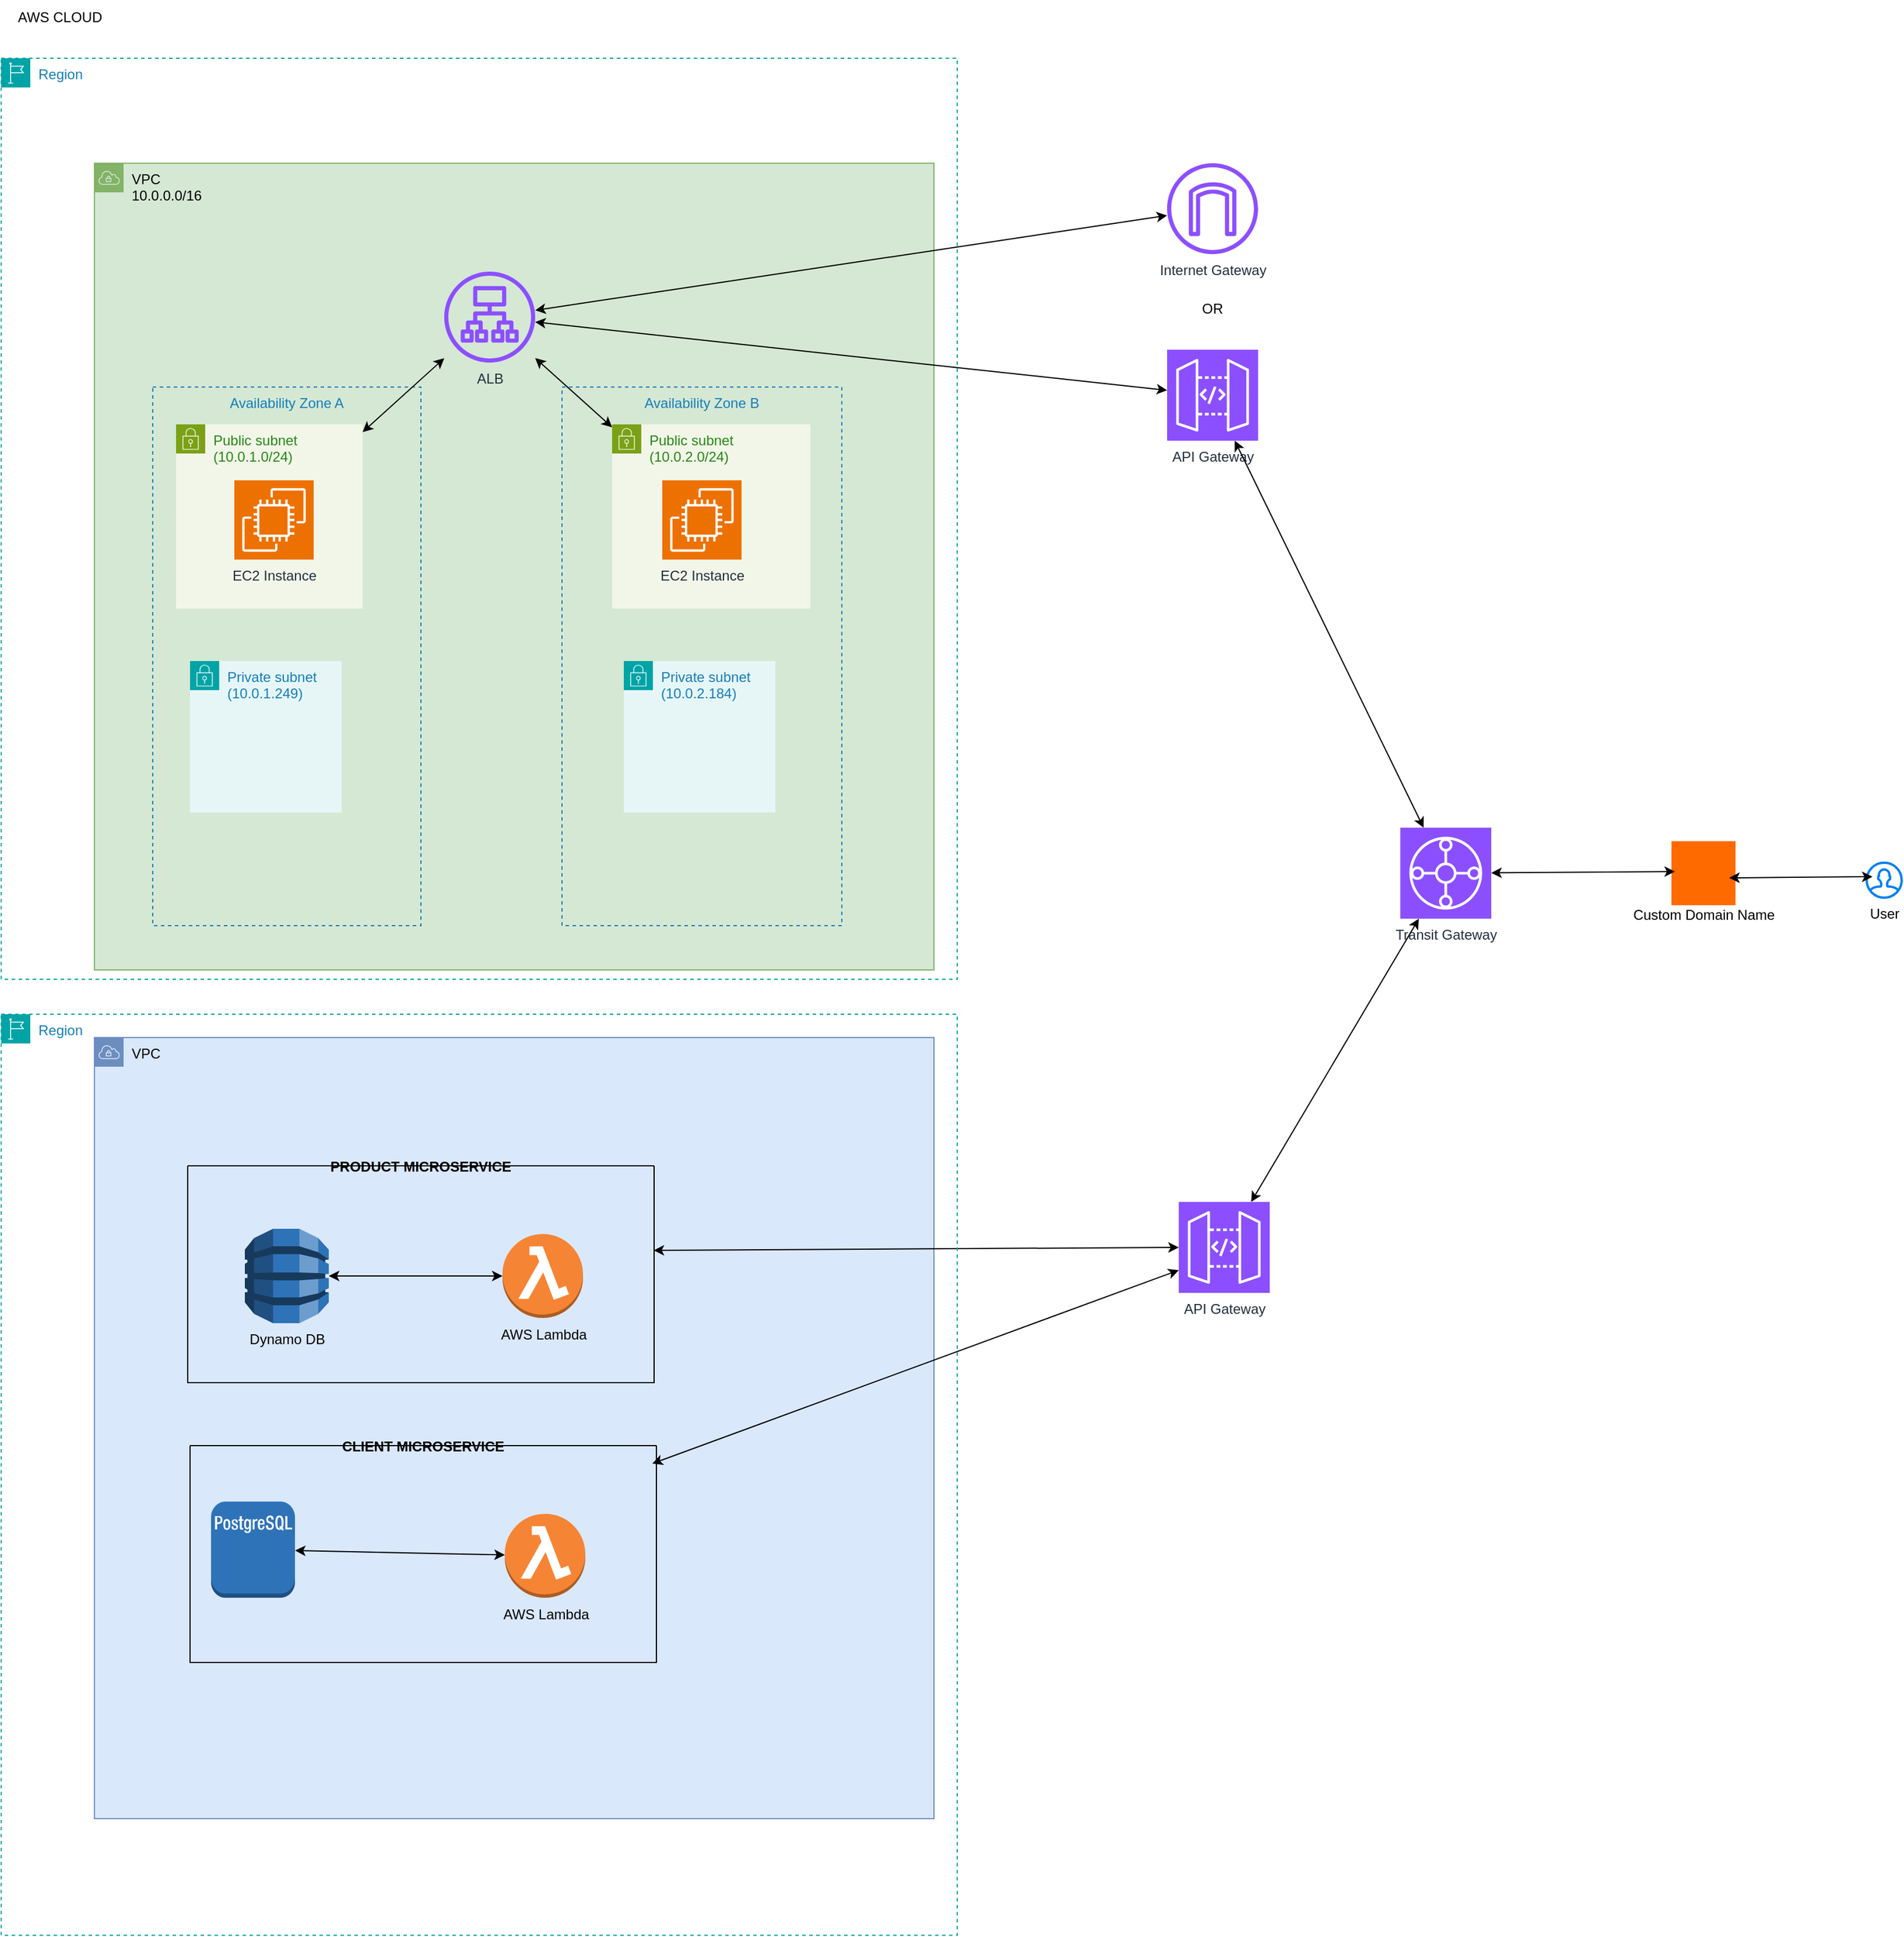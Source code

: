 <mxfile version="26.0.6">
  <diagram name="Page-1" id="mbNjazvtYqIPkuU_O06Q">
    <mxGraphModel dx="1706" dy="846" grid="1" gridSize="10" guides="1" tooltips="1" connect="1" arrows="1" fold="1" page="1" pageScale="1" pageWidth="827" pageHeight="1169" math="0" shadow="0">
      <root>
        <mxCell id="0" />
        <mxCell id="1" parent="0" />
        <mxCell id="cIPQt_YIDwhb82reh5Z3-31" value="VPC" style="sketch=0;outlineConnect=0;html=1;whiteSpace=wrap;fontSize=12;fontStyle=0;shape=mxgraph.aws4.group;grIcon=mxgraph.aws4.group_vpc;strokeColor=#6c8ebf;fillColor=#dae8fc;verticalAlign=top;align=left;spacingLeft=30;dashed=0;" parent="1" vertex="1">
          <mxGeometry x="90" y="1090" width="720" height="670" as="geometry" />
        </mxCell>
        <mxCell id="cIPQt_YIDwhb82reh5Z3-12" value="Region" style="points=[[0,0],[0.25,0],[0.5,0],[0.75,0],[1,0],[1,0.25],[1,0.5],[1,0.75],[1,1],[0.75,1],[0.5,1],[0.25,1],[0,1],[0,0.75],[0,0.5],[0,0.25]];outlineConnect=0;gradientColor=none;html=1;whiteSpace=wrap;fontSize=12;fontStyle=0;container=1;pointerEvents=0;collapsible=0;recursiveResize=0;shape=mxgraph.aws4.group;grIcon=mxgraph.aws4.group_region;strokeColor=#00A4A6;fillColor=none;verticalAlign=top;align=left;spacingLeft=30;fontColor=#147EBA;dashed=1;" parent="1" vertex="1">
          <mxGeometry x="10" y="250" width="820" height="790" as="geometry" />
        </mxCell>
        <mxCell id="cIPQt_YIDwhb82reh5Z3-10" value="VPC&lt;div&gt;10.0.0.0/16&lt;/div&gt;" style="sketch=0;outlineConnect=0;html=1;whiteSpace=wrap;fontSize=12;fontStyle=0;shape=mxgraph.aws4.group;grIcon=mxgraph.aws4.group_vpc;verticalAlign=top;align=left;spacingLeft=30;dashed=0;fillColor=#d5e8d4;strokeColor=#82b366;" parent="1" vertex="1">
          <mxGeometry x="90" y="340" width="720" height="692" as="geometry" />
        </mxCell>
        <mxCell id="cIPQt_YIDwhb82reh5Z3-7" value="Availability Zone B" style="fillColor=none;strokeColor=#147EBA;dashed=1;verticalAlign=top;fontStyle=0;fontColor=#147EBA;whiteSpace=wrap;html=1;" parent="1" vertex="1">
          <mxGeometry x="491" y="532" width="240" height="462" as="geometry" />
        </mxCell>
        <mxCell id="cIPQt_YIDwhb82reh5Z3-6" value="Availability Zone A" style="fillColor=none;strokeColor=#147EBA;dashed=1;verticalAlign=top;fontStyle=0;fontColor=#147EBA;whiteSpace=wrap;html=1;" parent="1" vertex="1">
          <mxGeometry x="140" y="532" width="230" height="462" as="geometry" />
        </mxCell>
        <mxCell id="cIPQt_YIDwhb82reh5Z3-8" value="Public subnet&lt;div&gt;(10.0.1.0/24)&lt;/div&gt;" style="points=[[0,0],[0.25,0],[0.5,0],[0.75,0],[1,0],[1,0.25],[1,0.5],[1,0.75],[1,1],[0.75,1],[0.5,1],[0.25,1],[0,1],[0,0.75],[0,0.5],[0,0.25]];outlineConnect=0;gradientColor=none;html=1;whiteSpace=wrap;fontSize=12;fontStyle=0;container=1;pointerEvents=0;collapsible=0;recursiveResize=0;shape=mxgraph.aws4.group;grIcon=mxgraph.aws4.group_security_group;grStroke=0;strokeColor=#7AA116;fillColor=#F2F6E8;verticalAlign=top;align=left;spacingLeft=30;fontColor=#248814;dashed=0;" parent="1" vertex="1">
          <mxGeometry x="160" y="564" width="160" height="158" as="geometry" />
        </mxCell>
        <mxCell id="cIPQt_YIDwhb82reh5Z3-9" value="Public subnet&lt;div&gt;(10.0.2.0/24)&lt;br&gt;&lt;/div&gt;" style="points=[[0,0],[0.25,0],[0.5,0],[0.75,0],[1,0],[1,0.25],[1,0.5],[1,0.75],[1,1],[0.75,1],[0.5,1],[0.25,1],[0,1],[0,0.75],[0,0.5],[0,0.25]];outlineConnect=0;gradientColor=none;html=1;whiteSpace=wrap;fontSize=12;fontStyle=0;container=1;pointerEvents=0;collapsible=0;recursiveResize=0;shape=mxgraph.aws4.group;grIcon=mxgraph.aws4.group_security_group;grStroke=0;strokeColor=#7AA116;fillColor=#F2F6E8;verticalAlign=top;align=left;spacingLeft=30;fontColor=#248814;dashed=0;" parent="1" vertex="1">
          <mxGeometry x="534" y="564" width="170" height="158" as="geometry" />
        </mxCell>
        <mxCell id="cIPQt_YIDwhb82reh5Z3-5" value="EC2 Instance" style="sketch=0;points=[[0,0,0],[0.25,0,0],[0.5,0,0],[0.75,0,0],[1,0,0],[0,1,0],[0.25,1,0],[0.5,1,0],[0.75,1,0],[1,1,0],[0,0.25,0],[0,0.5,0],[0,0.75,0],[1,0.25,0],[1,0.5,0],[1,0.75,0]];outlineConnect=0;fontColor=#232F3E;fillColor=#ED7100;strokeColor=#ffffff;dashed=0;verticalLabelPosition=bottom;verticalAlign=top;align=center;html=1;fontSize=12;fontStyle=0;aspect=fixed;shape=mxgraph.aws4.resourceIcon;resIcon=mxgraph.aws4.ec2;" parent="cIPQt_YIDwhb82reh5Z3-9" vertex="1">
          <mxGeometry x="43" y="48" width="68" height="68" as="geometry" />
        </mxCell>
        <mxCell id="cIPQt_YIDwhb82reh5Z3-3" value="EC2 Instance" style="sketch=0;points=[[0,0,0],[0.25,0,0],[0.5,0,0],[0.75,0,0],[1,0,0],[0,1,0],[0.25,1,0],[0.5,1,0],[0.75,1,0],[1,1,0],[0,0.25,0],[0,0.5,0],[0,0.75,0],[1,0.25,0],[1,0.5,0],[1,0.75,0]];outlineConnect=0;fontColor=#232F3E;fillColor=#ED7100;strokeColor=#ffffff;dashed=0;verticalLabelPosition=bottom;verticalAlign=top;align=center;html=1;fontSize=12;fontStyle=0;aspect=fixed;shape=mxgraph.aws4.resourceIcon;resIcon=mxgraph.aws4.ec2;" parent="1" vertex="1">
          <mxGeometry x="210" y="612" width="68" height="68" as="geometry" />
        </mxCell>
        <mxCell id="cIPQt_YIDwhb82reh5Z3-16" value="Private subnet&lt;div&gt;(10.0.1.249)&lt;/div&gt;" style="points=[[0,0],[0.25,0],[0.5,0],[0.75,0],[1,0],[1,0.25],[1,0.5],[1,0.75],[1,1],[0.75,1],[0.5,1],[0.25,1],[0,1],[0,0.75],[0,0.5],[0,0.25]];outlineConnect=0;gradientColor=none;html=1;whiteSpace=wrap;fontSize=12;fontStyle=0;container=1;pointerEvents=0;collapsible=0;recursiveResize=0;shape=mxgraph.aws4.group;grIcon=mxgraph.aws4.group_security_group;grStroke=0;strokeColor=#00A4A6;fillColor=#E6F6F7;verticalAlign=top;align=left;spacingLeft=30;fontColor=#147EBA;dashed=0;" parent="1" vertex="1">
          <mxGeometry x="172" y="767" width="130" height="130" as="geometry" />
        </mxCell>
        <mxCell id="cIPQt_YIDwhb82reh5Z3-17" value="Private subnet&lt;div&gt;(10.0.2.184)&lt;br&gt;&lt;/div&gt;" style="points=[[0,0],[0.25,0],[0.5,0],[0.75,0],[1,0],[1,0.25],[1,0.5],[1,0.75],[1,1],[0.75,1],[0.5,1],[0.25,1],[0,1],[0,0.75],[0,0.5],[0,0.25]];outlineConnect=0;gradientColor=none;html=1;whiteSpace=wrap;fontSize=12;fontStyle=0;container=1;pointerEvents=0;collapsible=0;recursiveResize=0;shape=mxgraph.aws4.group;grIcon=mxgraph.aws4.group_security_group;grStroke=0;strokeColor=#00A4A6;fillColor=#E6F6F7;verticalAlign=top;align=left;spacingLeft=30;fontColor=#147EBA;dashed=0;" parent="1" vertex="1">
          <mxGeometry x="544" y="767" width="130" height="130" as="geometry" />
        </mxCell>
        <mxCell id="cIPQt_YIDwhb82reh5Z3-18" value="ALB" style="sketch=0;outlineConnect=0;fontColor=#232F3E;gradientColor=none;fillColor=#8C4FFF;strokeColor=none;dashed=0;verticalLabelPosition=bottom;verticalAlign=top;align=center;html=1;fontSize=12;fontStyle=0;aspect=fixed;pointerEvents=1;shape=mxgraph.aws4.application_load_balancer;" parent="1" vertex="1">
          <mxGeometry x="390" y="433" width="78" height="78" as="geometry" />
        </mxCell>
        <mxCell id="cIPQt_YIDwhb82reh5Z3-20" value="" style="endArrow=classic;startArrow=classic;html=1;rounded=0;" parent="1" source="cIPQt_YIDwhb82reh5Z3-18" edge="1" target="cIPQt_YIDwhb82reh5Z3-28">
          <mxGeometry width="50" height="50" relative="1" as="geometry">
            <mxPoint x="610" y="772" as="sourcePoint" />
            <mxPoint x="429" y="377.999" as="targetPoint" />
          </mxGeometry>
        </mxCell>
        <mxCell id="cIPQt_YIDwhb82reh5Z3-23" value="" style="endArrow=classic;startArrow=classic;html=1;rounded=0;" parent="1" source="cIPQt_YIDwhb82reh5Z3-18" target="cIPQt_YIDwhb82reh5Z3-8" edge="1">
          <mxGeometry width="50" height="50" relative="1" as="geometry">
            <mxPoint x="370" y="663" as="sourcePoint" />
            <mxPoint x="390" y="645" as="targetPoint" />
          </mxGeometry>
        </mxCell>
        <mxCell id="cIPQt_YIDwhb82reh5Z3-24" value="" style="endArrow=classic;startArrow=classic;html=1;rounded=0;" parent="1" source="cIPQt_YIDwhb82reh5Z3-18" target="cIPQt_YIDwhb82reh5Z3-9" edge="1">
          <mxGeometry width="50" height="50" relative="1" as="geometry">
            <mxPoint x="400" y="628" as="sourcePoint" />
            <mxPoint x="330" y="639" as="targetPoint" />
          </mxGeometry>
        </mxCell>
        <mxCell id="cIPQt_YIDwhb82reh5Z3-26" value="AWS CLOUD" style="text;html=1;align=center;verticalAlign=middle;resizable=0;points=[];autosize=1;strokeColor=none;fillColor=none;" parent="1" vertex="1">
          <mxGeometry x="10" y="200" width="100" height="30" as="geometry" />
        </mxCell>
        <mxCell id="cIPQt_YIDwhb82reh5Z3-28" value="Internet Gateway" style="sketch=0;outlineConnect=0;fontColor=#232F3E;gradientColor=none;fillColor=#8C4FFF;strokeColor=none;dashed=0;verticalLabelPosition=bottom;verticalAlign=top;align=center;html=1;fontSize=12;fontStyle=0;aspect=fixed;pointerEvents=1;shape=mxgraph.aws4.internet_gateway;" parent="1" vertex="1">
          <mxGeometry x="1010" y="340" width="78" height="78" as="geometry" />
        </mxCell>
        <mxCell id="cIPQt_YIDwhb82reh5Z3-29" value="API Gateway" style="sketch=0;points=[[0,0,0],[0.25,0,0],[0.5,0,0],[0.75,0,0],[1,0,0],[0,1,0],[0.25,1,0],[0.5,1,0],[0.75,1,0],[1,1,0],[0,0.25,0],[0,0.5,0],[0,0.75,0],[1,0.25,0],[1,0.5,0],[1,0.75,0]];outlineConnect=0;fontColor=#232F3E;fillColor=#8C4FFF;strokeColor=#ffffff;dashed=0;verticalLabelPosition=bottom;verticalAlign=top;align=center;html=1;fontSize=12;fontStyle=0;aspect=fixed;shape=mxgraph.aws4.resourceIcon;resIcon=mxgraph.aws4.api_gateway;" parent="1" vertex="1">
          <mxGeometry x="1010" y="500" width="78" height="78" as="geometry" />
        </mxCell>
        <mxCell id="cIPQt_YIDwhb82reh5Z3-30" value="" style="endArrow=classic;startArrow=classic;html=1;rounded=0;" parent="1" source="cIPQt_YIDwhb82reh5Z3-18" target="cIPQt_YIDwhb82reh5Z3-29" edge="1">
          <mxGeometry width="50" height="50" relative="1" as="geometry">
            <mxPoint x="610" y="710" as="sourcePoint" />
            <mxPoint x="660" y="660" as="targetPoint" />
          </mxGeometry>
        </mxCell>
        <mxCell id="cIPQt_YIDwhb82reh5Z3-32" value="Transit Gateway" style="sketch=0;points=[[0,0,0],[0.25,0,0],[0.5,0,0],[0.75,0,0],[1,0,0],[0,1,0],[0.25,1,0],[0.5,1,0],[0.75,1,0],[1,1,0],[0,0.25,0],[0,0.5,0],[0,0.75,0],[1,0.25,0],[1,0.5,0],[1,0.75,0]];outlineConnect=0;fontColor=#232F3E;fillColor=#8C4FFF;strokeColor=#ffffff;dashed=0;verticalLabelPosition=bottom;verticalAlign=top;align=center;html=1;fontSize=12;fontStyle=0;aspect=fixed;shape=mxgraph.aws4.resourceIcon;resIcon=mxgraph.aws4.transit_gateway;" parent="1" vertex="1">
          <mxGeometry x="1210" y="910" width="78" height="78" as="geometry" />
        </mxCell>
        <mxCell id="cIPQt_YIDwhb82reh5Z3-39" value="API Gateway" style="sketch=0;points=[[0,0,0],[0.25,0,0],[0.5,0,0],[0.75,0,0],[1,0,0],[0,1,0],[0.25,1,0],[0.5,1,0],[0.75,1,0],[1,1,0],[0,0.25,0],[0,0.5,0],[0,0.75,0],[1,0.25,0],[1,0.5,0],[1,0.75,0]];outlineConnect=0;fontColor=#232F3E;fillColor=#8C4FFF;strokeColor=#ffffff;dashed=0;verticalLabelPosition=bottom;verticalAlign=top;align=center;html=1;fontSize=12;fontStyle=0;aspect=fixed;shape=mxgraph.aws4.resourceIcon;resIcon=mxgraph.aws4.api_gateway;" parent="1" vertex="1">
          <mxGeometry x="1020" y="1231" width="78" height="78" as="geometry" />
        </mxCell>
        <mxCell id="cIPQt_YIDwhb82reh5Z3-40" value="" style="endArrow=classic;startArrow=classic;html=1;rounded=0;entryX=0;entryY=0.5;entryDx=0;entryDy=0;entryPerimeter=0;exitX=0.999;exitY=0.39;exitDx=0;exitDy=0;exitPerimeter=0;" parent="1" source="aa8RXnI2kTRg74SFIdAJ-4" target="cIPQt_YIDwhb82reh5Z3-39" edge="1">
          <mxGeometry width="50" height="50" relative="1" as="geometry">
            <mxPoint x="670" y="1280" as="sourcePoint" />
            <mxPoint x="660" y="1080" as="targetPoint" />
          </mxGeometry>
        </mxCell>
        <mxCell id="cIPQt_YIDwhb82reh5Z3-41" value="" style="endArrow=classic;startArrow=classic;html=1;rounded=0;" parent="1" source="cIPQt_YIDwhb82reh5Z3-32" target="cIPQt_YIDwhb82reh5Z3-29" edge="1">
          <mxGeometry width="50" height="50" relative="1" as="geometry">
            <mxPoint x="610" y="890" as="sourcePoint" />
            <mxPoint x="660" y="840" as="targetPoint" />
          </mxGeometry>
        </mxCell>
        <mxCell id="cIPQt_YIDwhb82reh5Z3-42" value="" style="endArrow=classic;startArrow=classic;html=1;rounded=0;" parent="1" source="cIPQt_YIDwhb82reh5Z3-39" target="cIPQt_YIDwhb82reh5Z3-32" edge="1">
          <mxGeometry width="50" height="50" relative="1" as="geometry">
            <mxPoint x="1130" y="1010" as="sourcePoint" />
            <mxPoint x="1180" y="960" as="targetPoint" />
          </mxGeometry>
        </mxCell>
        <mxCell id="cIPQt_YIDwhb82reh5Z3-43" value="" style="points=[];aspect=fixed;html=1;align=center;shadow=0;dashed=0;fillColor=#FF6A00;strokeColor=none;shape=mxgraph.alibaba_cloud.domain;" parent="1" vertex="1">
          <mxGeometry x="1442.55" y="921.55" width="54.9" height="54.9" as="geometry" />
        </mxCell>
        <mxCell id="cIPQt_YIDwhb82reh5Z3-46" value="Custom Domain Name" style="text;html=1;align=center;verticalAlign=middle;resizable=0;points=[];autosize=1;strokeColor=none;fillColor=none;" parent="1" vertex="1">
          <mxGeometry x="1400" y="970" width="140" height="30" as="geometry" />
        </mxCell>
        <mxCell id="cIPQt_YIDwhb82reh5Z3-47" value="" style="endArrow=classic;startArrow=classic;html=1;rounded=0;entryX=0.055;entryY=0.474;entryDx=0;entryDy=0;entryPerimeter=0;" parent="1" source="cIPQt_YIDwhb82reh5Z3-32" target="cIPQt_YIDwhb82reh5Z3-43" edge="1">
          <mxGeometry width="50" height="50" relative="1" as="geometry">
            <mxPoint x="1130" y="1130" as="sourcePoint" />
            <mxPoint x="1180" y="1080" as="targetPoint" />
          </mxGeometry>
        </mxCell>
        <mxCell id="cIPQt_YIDwhb82reh5Z3-48" value="User" style="html=1;verticalLabelPosition=bottom;align=center;labelBackgroundColor=#ffffff;verticalAlign=top;strokeWidth=2;strokeColor=#0080F0;shadow=0;dashed=0;shape=mxgraph.ios7.icons.user;" parent="1" vertex="1">
          <mxGeometry x="1610" y="940" width="30" height="30" as="geometry" />
        </mxCell>
        <mxCell id="cIPQt_YIDwhb82reh5Z3-49" value="" style="endArrow=classic;startArrow=classic;html=1;rounded=0;entryX=0.167;entryY=0.4;entryDx=0;entryDy=0;entryPerimeter=0;exitX=0.901;exitY=0.573;exitDx=0;exitDy=0;exitPerimeter=0;" parent="1" source="cIPQt_YIDwhb82reh5Z3-43" target="cIPQt_YIDwhb82reh5Z3-48" edge="1">
          <mxGeometry width="50" height="50" relative="1" as="geometry">
            <mxPoint x="1130" y="1130" as="sourcePoint" />
            <mxPoint x="1180" y="1080" as="targetPoint" />
          </mxGeometry>
        </mxCell>
        <mxCell id="aa8RXnI2kTRg74SFIdAJ-1" value="OR" style="text;html=1;align=center;verticalAlign=middle;whiteSpace=wrap;rounded=0;" vertex="1" parent="1">
          <mxGeometry x="1019" y="450" width="60" height="30" as="geometry" />
        </mxCell>
        <mxCell id="aa8RXnI2kTRg74SFIdAJ-4" value="PRODUCT MICROSERVICE" style="swimlane;startSize=0;" vertex="1" parent="1">
          <mxGeometry x="170" y="1200" width="400" height="186" as="geometry" />
        </mxCell>
        <mxCell id="aa8RXnI2kTRg74SFIdAJ-2" value="AWS Lambda" style="outlineConnect=0;dashed=0;verticalLabelPosition=bottom;verticalAlign=top;align=center;html=1;shape=mxgraph.aws3.lambda_function;fillColor=#F58534;gradientColor=none;" vertex="1" parent="aa8RXnI2kTRg74SFIdAJ-4">
          <mxGeometry x="270" y="58.5" width="69" height="72" as="geometry" />
        </mxCell>
        <mxCell id="aa8RXnI2kTRg74SFIdAJ-5" value="Dynamo DB" style="outlineConnect=0;dashed=0;verticalLabelPosition=bottom;verticalAlign=top;align=center;html=1;shape=mxgraph.aws3.dynamo_db;fillColor=#2E73B8;gradientColor=none;" vertex="1" parent="aa8RXnI2kTRg74SFIdAJ-4">
          <mxGeometry x="49" y="54" width="72" height="81" as="geometry" />
        </mxCell>
        <mxCell id="aa8RXnI2kTRg74SFIdAJ-6" value="" style="endArrow=classic;startArrow=classic;html=1;rounded=0;" edge="1" parent="aa8RXnI2kTRg74SFIdAJ-4" source="aa8RXnI2kTRg74SFIdAJ-5" target="aa8RXnI2kTRg74SFIdAJ-2">
          <mxGeometry width="50" height="50" relative="1" as="geometry">
            <mxPoint x="690" y="164" as="sourcePoint" />
            <mxPoint x="740" y="114" as="targetPoint" />
          </mxGeometry>
        </mxCell>
        <mxCell id="aa8RXnI2kTRg74SFIdAJ-10" value="CLIENT MICROSERVICE" style="swimlane;startSize=0;" vertex="1" parent="1">
          <mxGeometry x="172" y="1440" width="400" height="186" as="geometry" />
        </mxCell>
        <mxCell id="aa8RXnI2kTRg74SFIdAJ-11" value="AWS Lambda" style="outlineConnect=0;dashed=0;verticalLabelPosition=bottom;verticalAlign=top;align=center;html=1;shape=mxgraph.aws3.lambda_function;fillColor=#F58534;gradientColor=none;" vertex="1" parent="aa8RXnI2kTRg74SFIdAJ-10">
          <mxGeometry x="270" y="58.5" width="69" height="72" as="geometry" />
        </mxCell>
        <mxCell id="aa8RXnI2kTRg74SFIdAJ-13" value="" style="endArrow=classic;startArrow=classic;html=1;rounded=0;" edge="1" parent="aa8RXnI2kTRg74SFIdAJ-10" source="aa8RXnI2kTRg74SFIdAJ-16" target="aa8RXnI2kTRg74SFIdAJ-11">
          <mxGeometry width="50" height="50" relative="1" as="geometry">
            <mxPoint x="92.016" y="91.172" as="sourcePoint" />
            <mxPoint x="740" y="114" as="targetPoint" />
          </mxGeometry>
        </mxCell>
        <mxCell id="aa8RXnI2kTRg74SFIdAJ-16" value="" style="outlineConnect=0;dashed=0;verticalLabelPosition=bottom;verticalAlign=top;align=center;html=1;shape=mxgraph.aws3.postgre_sql_instance;fillColor=#2E73B8;gradientColor=none;" vertex="1" parent="aa8RXnI2kTRg74SFIdAJ-10">
          <mxGeometry x="18" y="48" width="72" height="82.5" as="geometry" />
        </mxCell>
        <mxCell id="aa8RXnI2kTRg74SFIdAJ-17" value="" style="endArrow=classic;startArrow=classic;html=1;rounded=0;entryX=0;entryY=0.75;entryDx=0;entryDy=0;entryPerimeter=0;exitX=0.991;exitY=0.083;exitDx=0;exitDy=0;exitPerimeter=0;" edge="1" parent="1" source="aa8RXnI2kTRg74SFIdAJ-10" target="cIPQt_YIDwhb82reh5Z3-39">
          <mxGeometry width="50" height="50" relative="1" as="geometry">
            <mxPoint x="580" y="1283" as="sourcePoint" />
            <mxPoint x="1030" y="1280" as="targetPoint" />
          </mxGeometry>
        </mxCell>
        <mxCell id="aa8RXnI2kTRg74SFIdAJ-18" value="Region" style="points=[[0,0],[0.25,0],[0.5,0],[0.75,0],[1,0],[1,0.25],[1,0.5],[1,0.75],[1,1],[0.75,1],[0.5,1],[0.25,1],[0,1],[0,0.75],[0,0.5],[0,0.25]];outlineConnect=0;gradientColor=none;html=1;whiteSpace=wrap;fontSize=12;fontStyle=0;container=1;pointerEvents=0;collapsible=0;recursiveResize=0;shape=mxgraph.aws4.group;grIcon=mxgraph.aws4.group_region;strokeColor=#00A4A6;fillColor=none;verticalAlign=top;align=left;spacingLeft=30;fontColor=#147EBA;dashed=1;" vertex="1" parent="1">
          <mxGeometry x="10" y="1070" width="820" height="790" as="geometry" />
        </mxCell>
      </root>
    </mxGraphModel>
  </diagram>
</mxfile>
